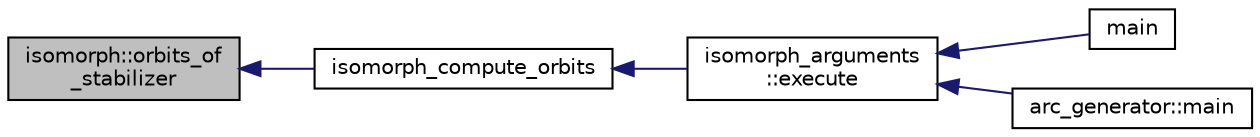 digraph "isomorph::orbits_of_stabilizer"
{
  edge [fontname="Helvetica",fontsize="10",labelfontname="Helvetica",labelfontsize="10"];
  node [fontname="Helvetica",fontsize="10",shape=record];
  rankdir="LR";
  Node9022 [label="isomorph::orbits_of\l_stabilizer",height=0.2,width=0.4,color="black", fillcolor="grey75", style="filled", fontcolor="black"];
  Node9022 -> Node9023 [dir="back",color="midnightblue",fontsize="10",style="solid",fontname="Helvetica"];
  Node9023 [label="isomorph_compute_orbits",height=0.2,width=0.4,color="black", fillcolor="white", style="filled",URL="$d4/d7e/isomorph__global_8_c.html#a592f3efd31146c0802f59837055f904f"];
  Node9023 -> Node9024 [dir="back",color="midnightblue",fontsize="10",style="solid",fontname="Helvetica"];
  Node9024 [label="isomorph_arguments\l::execute",height=0.2,width=0.4,color="black", fillcolor="white", style="filled",URL="$d5/de4/classisomorph__arguments.html#aa85e472d14906abdd5672dc66027583e"];
  Node9024 -> Node9025 [dir="back",color="midnightblue",fontsize="10",style="solid",fontname="Helvetica"];
  Node9025 [label="main",height=0.2,width=0.4,color="black", fillcolor="white", style="filled",URL="$d1/d5e/blt__main_8_c.html#a217dbf8b442f20279ea00b898af96f52"];
  Node9024 -> Node9026 [dir="back",color="midnightblue",fontsize="10",style="solid",fontname="Helvetica"];
  Node9026 [label="arc_generator::main",height=0.2,width=0.4,color="black", fillcolor="white", style="filled",URL="$d4/d21/classarc__generator.html#ad80140b51b165dad1fe6ab232be7829a"];
}
